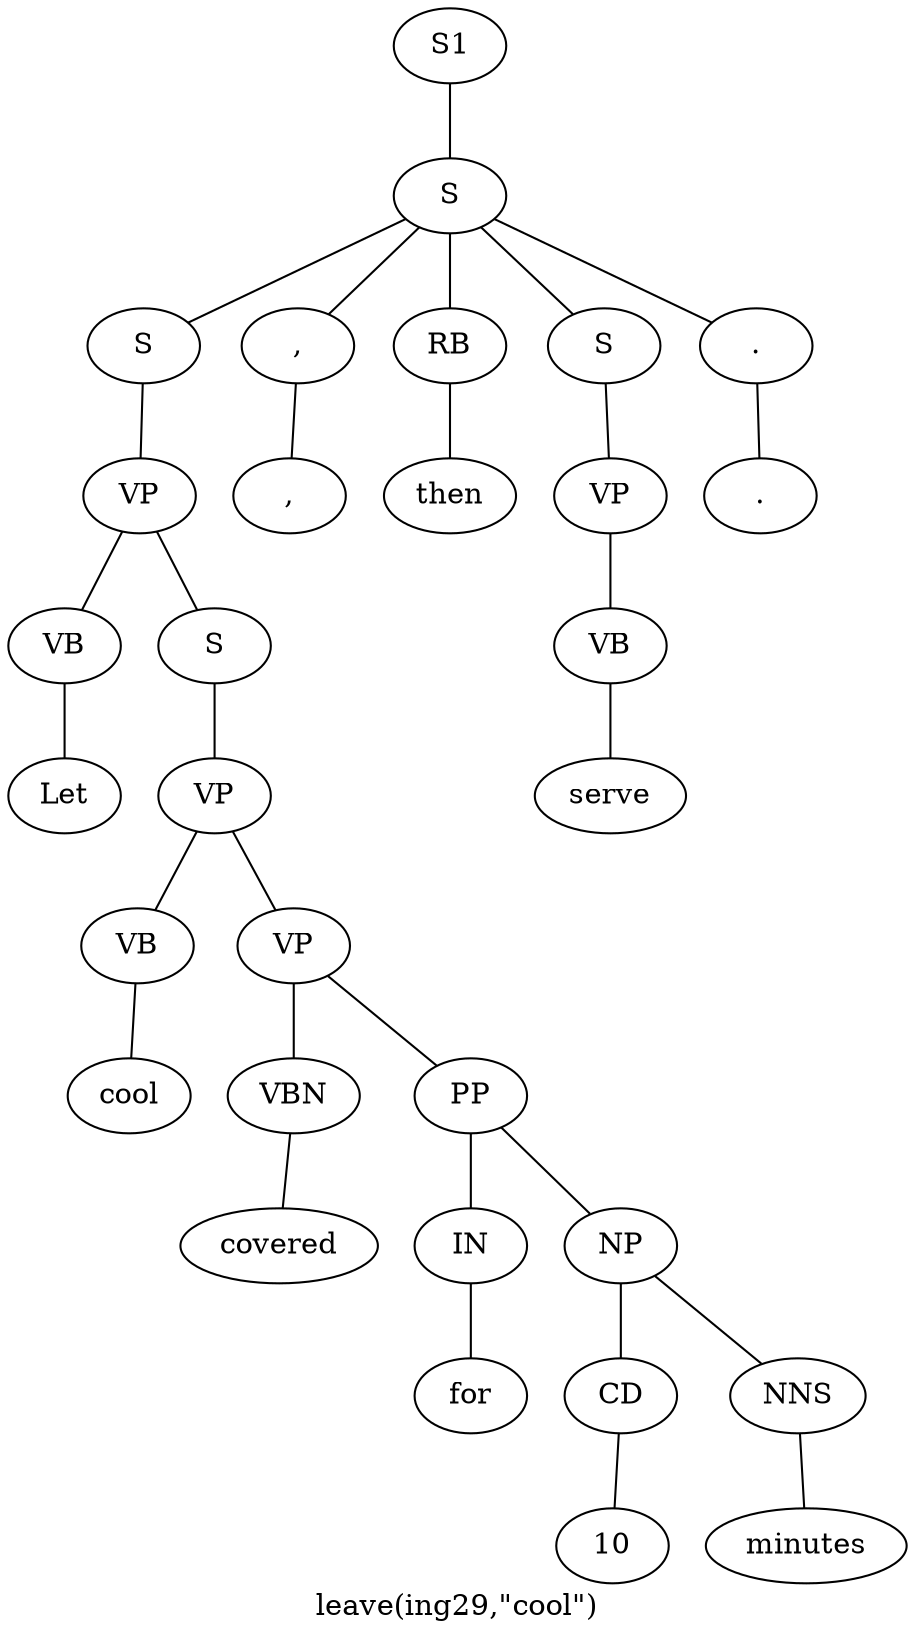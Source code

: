 graph SyntaxGraph {
	label = "leave(ing29,\"cool\")";
	Node0 [label="S1"];
	Node1 [label="S"];
	Node2 [label="S"];
	Node3 [label="VP"];
	Node4 [label="VB"];
	Node5 [label="Let"];
	Node6 [label="S"];
	Node7 [label="VP"];
	Node8 [label="VB"];
	Node9 [label="cool"];
	Node10 [label="VP"];
	Node11 [label="VBN"];
	Node12 [label="covered"];
	Node13 [label="PP"];
	Node14 [label="IN"];
	Node15 [label="for"];
	Node16 [label="NP"];
	Node17 [label="CD"];
	Node18 [label="10"];
	Node19 [label="NNS"];
	Node20 [label="minutes"];
	Node21 [label=","];
	Node22 [label=","];
	Node23 [label="RB"];
	Node24 [label="then"];
	Node25 [label="S"];
	Node26 [label="VP"];
	Node27 [label="VB"];
	Node28 [label="serve"];
	Node29 [label="."];
	Node30 [label="."];

	Node0 -- Node1;
	Node1 -- Node2;
	Node1 -- Node21;
	Node1 -- Node23;
	Node1 -- Node25;
	Node1 -- Node29;
	Node2 -- Node3;
	Node3 -- Node4;
	Node3 -- Node6;
	Node4 -- Node5;
	Node6 -- Node7;
	Node7 -- Node8;
	Node7 -- Node10;
	Node8 -- Node9;
	Node10 -- Node11;
	Node10 -- Node13;
	Node11 -- Node12;
	Node13 -- Node14;
	Node13 -- Node16;
	Node14 -- Node15;
	Node16 -- Node17;
	Node16 -- Node19;
	Node17 -- Node18;
	Node19 -- Node20;
	Node21 -- Node22;
	Node23 -- Node24;
	Node25 -- Node26;
	Node26 -- Node27;
	Node27 -- Node28;
	Node29 -- Node30;
}
